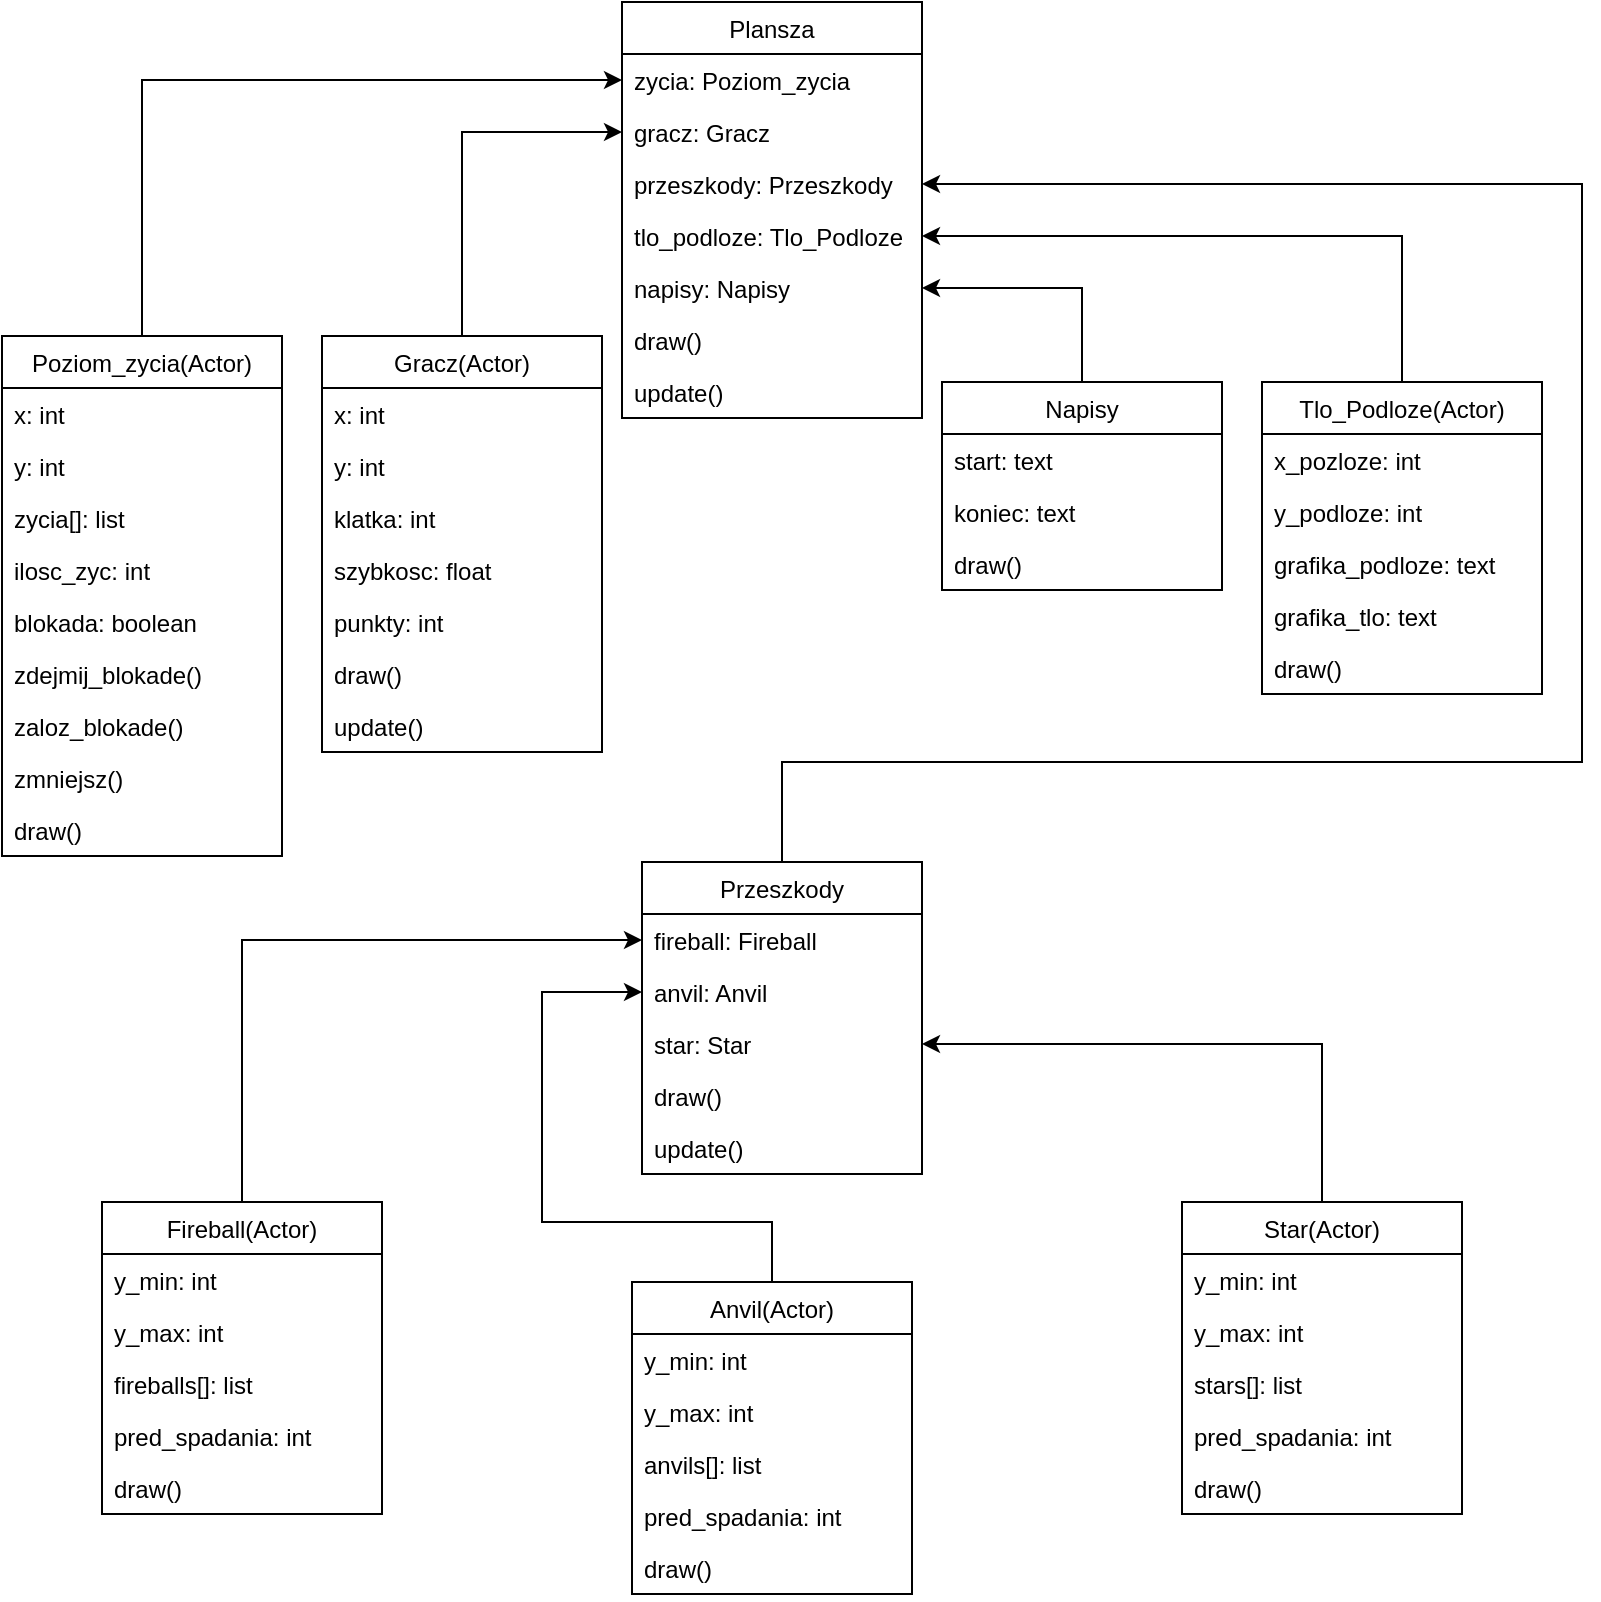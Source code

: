 <mxfile version="14.2.4" type="device"><diagram id="C5RBs43oDa-KdzZeNtuy" name="Page-1"><mxGraphModel dx="1278" dy="548" grid="1" gridSize="10" guides="1" tooltips="1" connect="1" arrows="1" fold="1" page="1" pageScale="1" pageWidth="827" pageHeight="1169" math="0" shadow="0"><root><mxCell id="WIyWlLk6GJQsqaUBKTNV-0"/><mxCell id="WIyWlLk6GJQsqaUBKTNV-1" parent="WIyWlLk6GJQsqaUBKTNV-0"/><mxCell id="CWLDSRaedKVr0SUng4vc-35" style="edgeStyle=orthogonalEdgeStyle;rounded=0;orthogonalLoop=1;jettySize=auto;html=1;exitX=0.5;exitY=0;exitDx=0;exitDy=0;entryX=0;entryY=0.5;entryDx=0;entryDy=0;" parent="WIyWlLk6GJQsqaUBKTNV-1" source="CWLDSRaedKVr0SUng4vc-0" target="CWLDSRaedKVr0SUng4vc-24" edge="1"><mxGeometry relative="1" as="geometry"/></mxCell><mxCell id="CWLDSRaedKVr0SUng4vc-0" value="Gracz(Actor)" style="swimlane;fontStyle=0;childLayout=stackLayout;horizontal=1;startSize=26;fillColor=none;horizontalStack=0;resizeParent=1;resizeParentMax=0;resizeLast=0;collapsible=1;marginBottom=0;" parent="WIyWlLk6GJQsqaUBKTNV-1" vertex="1"><mxGeometry x="170" y="177" width="140" height="208" as="geometry"/></mxCell><mxCell id="CWLDSRaedKVr0SUng4vc-1" value="x: int" style="text;strokeColor=none;fillColor=none;align=left;verticalAlign=top;spacingLeft=4;spacingRight=4;overflow=hidden;rotatable=0;points=[[0,0.5],[1,0.5]];portConstraint=eastwest;" parent="CWLDSRaedKVr0SUng4vc-0" vertex="1"><mxGeometry y="26" width="140" height="26" as="geometry"/></mxCell><mxCell id="CWLDSRaedKVr0SUng4vc-2" value="y: int" style="text;strokeColor=none;fillColor=none;align=left;verticalAlign=top;spacingLeft=4;spacingRight=4;overflow=hidden;rotatable=0;points=[[0,0.5],[1,0.5]];portConstraint=eastwest;" parent="CWLDSRaedKVr0SUng4vc-0" vertex="1"><mxGeometry y="52" width="140" height="26" as="geometry"/></mxCell><mxCell id="CWLDSRaedKVr0SUng4vc-3" value="klatka: int&#10;" style="text;strokeColor=none;fillColor=none;align=left;verticalAlign=top;spacingLeft=4;spacingRight=4;overflow=hidden;rotatable=0;points=[[0,0.5],[1,0.5]];portConstraint=eastwest;" parent="CWLDSRaedKVr0SUng4vc-0" vertex="1"><mxGeometry y="78" width="140" height="26" as="geometry"/></mxCell><mxCell id="CWLDSRaedKVr0SUng4vc-8" value="szybkosc: float" style="text;strokeColor=none;fillColor=none;align=left;verticalAlign=top;spacingLeft=4;spacingRight=4;overflow=hidden;rotatable=0;points=[[0,0.5],[1,0.5]];portConstraint=eastwest;" parent="CWLDSRaedKVr0SUng4vc-0" vertex="1"><mxGeometry y="104" width="140" height="26" as="geometry"/></mxCell><mxCell id="UdVUqjxEByzgbx5n5KOP-1" value="punkty: int" style="text;strokeColor=none;fillColor=none;align=left;verticalAlign=top;spacingLeft=4;spacingRight=4;overflow=hidden;rotatable=0;points=[[0,0.5],[1,0.5]];portConstraint=eastwest;" vertex="1" parent="CWLDSRaedKVr0SUng4vc-0"><mxGeometry y="130" width="140" height="26" as="geometry"/></mxCell><mxCell id="CWLDSRaedKVr0SUng4vc-16" value="draw()" style="text;strokeColor=none;fillColor=none;align=left;verticalAlign=top;spacingLeft=4;spacingRight=4;overflow=hidden;rotatable=0;points=[[0,0.5],[1,0.5]];portConstraint=eastwest;" parent="CWLDSRaedKVr0SUng4vc-0" vertex="1"><mxGeometry y="156" width="140" height="26" as="geometry"/></mxCell><mxCell id="CWLDSRaedKVr0SUng4vc-17" value="update()" style="text;strokeColor=none;fillColor=none;align=left;verticalAlign=top;spacingLeft=4;spacingRight=4;overflow=hidden;rotatable=0;points=[[0,0.5],[1,0.5]];portConstraint=eastwest;" parent="CWLDSRaedKVr0SUng4vc-0" vertex="1"><mxGeometry y="182" width="140" height="26" as="geometry"/></mxCell><mxCell id="CWLDSRaedKVr0SUng4vc-34" style="edgeStyle=orthogonalEdgeStyle;rounded=0;orthogonalLoop=1;jettySize=auto;html=1;exitX=0.5;exitY=0;exitDx=0;exitDy=0;entryX=0;entryY=0.5;entryDx=0;entryDy=0;" parent="WIyWlLk6GJQsqaUBKTNV-1" source="CWLDSRaedKVr0SUng4vc-9" target="CWLDSRaedKVr0SUng4vc-23" edge="1"><mxGeometry relative="1" as="geometry"/></mxCell><mxCell id="CWLDSRaedKVr0SUng4vc-9" value="Poziom_zycia(Actor)" style="swimlane;fontStyle=0;childLayout=stackLayout;horizontal=1;startSize=26;fillColor=none;horizontalStack=0;resizeParent=1;resizeParentMax=0;resizeLast=0;collapsible=1;marginBottom=0;" parent="WIyWlLk6GJQsqaUBKTNV-1" vertex="1"><mxGeometry x="10" y="177" width="140" height="260" as="geometry"/></mxCell><mxCell id="CWLDSRaedKVr0SUng4vc-10" value="x: int" style="text;strokeColor=none;fillColor=none;align=left;verticalAlign=top;spacingLeft=4;spacingRight=4;overflow=hidden;rotatable=0;points=[[0,0.5],[1,0.5]];portConstraint=eastwest;" parent="CWLDSRaedKVr0SUng4vc-9" vertex="1"><mxGeometry y="26" width="140" height="26" as="geometry"/></mxCell><mxCell id="CWLDSRaedKVr0SUng4vc-11" value="y: int" style="text;strokeColor=none;fillColor=none;align=left;verticalAlign=top;spacingLeft=4;spacingRight=4;overflow=hidden;rotatable=0;points=[[0,0.5],[1,0.5]];portConstraint=eastwest;" parent="CWLDSRaedKVr0SUng4vc-9" vertex="1"><mxGeometry y="52" width="140" height="26" as="geometry"/></mxCell><mxCell id="CWLDSRaedKVr0SUng4vc-78" value="zycia[]: list" style="text;strokeColor=none;fillColor=none;align=left;verticalAlign=top;spacingLeft=4;spacingRight=4;overflow=hidden;rotatable=0;points=[[0,0.5],[1,0.5]];portConstraint=eastwest;" parent="CWLDSRaedKVr0SUng4vc-9" vertex="1"><mxGeometry y="78" width="140" height="26" as="geometry"/></mxCell><mxCell id="CWLDSRaedKVr0SUng4vc-12" value="ilosc_zyc: int" style="text;strokeColor=none;fillColor=none;align=left;verticalAlign=top;spacingLeft=4;spacingRight=4;overflow=hidden;rotatable=0;points=[[0,0.5],[1,0.5]];portConstraint=eastwest;" parent="CWLDSRaedKVr0SUng4vc-9" vertex="1"><mxGeometry y="104" width="140" height="26" as="geometry"/></mxCell><mxCell id="CWLDSRaedKVr0SUng4vc-13" value="blokada: boolean" style="text;strokeColor=none;fillColor=none;align=left;verticalAlign=top;spacingLeft=4;spacingRight=4;overflow=hidden;rotatable=0;points=[[0,0.5],[1,0.5]];portConstraint=eastwest;" parent="CWLDSRaedKVr0SUng4vc-9" vertex="1"><mxGeometry y="130" width="140" height="26" as="geometry"/></mxCell><mxCell id="CWLDSRaedKVr0SUng4vc-18" value="zdejmij_blokade()" style="text;strokeColor=none;fillColor=none;align=left;verticalAlign=top;spacingLeft=4;spacingRight=4;overflow=hidden;rotatable=0;points=[[0,0.5],[1,0.5]];portConstraint=eastwest;" parent="CWLDSRaedKVr0SUng4vc-9" vertex="1"><mxGeometry y="156" width="140" height="26" as="geometry"/></mxCell><mxCell id="CWLDSRaedKVr0SUng4vc-19" value="zaloz_blokade()" style="text;strokeColor=none;fillColor=none;align=left;verticalAlign=top;spacingLeft=4;spacingRight=4;overflow=hidden;rotatable=0;points=[[0,0.5],[1,0.5]];portConstraint=eastwest;" parent="CWLDSRaedKVr0SUng4vc-9" vertex="1"><mxGeometry y="182" width="140" height="26" as="geometry"/></mxCell><mxCell id="CWLDSRaedKVr0SUng4vc-80" value="zmniejsz()" style="text;strokeColor=none;fillColor=none;align=left;verticalAlign=top;spacingLeft=4;spacingRight=4;overflow=hidden;rotatable=0;points=[[0,0.5],[1,0.5]];portConstraint=eastwest;" parent="CWLDSRaedKVr0SUng4vc-9" vertex="1"><mxGeometry y="208" width="140" height="26" as="geometry"/></mxCell><mxCell id="CWLDSRaedKVr0SUng4vc-20" value="draw()" style="text;strokeColor=none;fillColor=none;align=left;verticalAlign=top;spacingLeft=4;spacingRight=4;overflow=hidden;rotatable=0;points=[[0,0.5],[1,0.5]];portConstraint=eastwest;" parent="CWLDSRaedKVr0SUng4vc-9" vertex="1"><mxGeometry y="234" width="140" height="26" as="geometry"/></mxCell><mxCell id="CWLDSRaedKVr0SUng4vc-22" value="Plansza" style="swimlane;fontStyle=0;childLayout=stackLayout;horizontal=1;startSize=26;fillColor=none;horizontalStack=0;resizeParent=1;resizeParentMax=0;resizeLast=0;collapsible=1;marginBottom=0;" parent="WIyWlLk6GJQsqaUBKTNV-1" vertex="1"><mxGeometry x="320" y="10" width="150" height="208" as="geometry"/></mxCell><mxCell id="CWLDSRaedKVr0SUng4vc-23" value="zycia: Poziom_zycia" style="text;strokeColor=none;fillColor=none;align=left;verticalAlign=top;spacingLeft=4;spacingRight=4;overflow=hidden;rotatable=0;points=[[0,0.5],[1,0.5]];portConstraint=eastwest;" parent="CWLDSRaedKVr0SUng4vc-22" vertex="1"><mxGeometry y="26" width="150" height="26" as="geometry"/></mxCell><mxCell id="CWLDSRaedKVr0SUng4vc-24" value="gracz: Gracz" style="text;strokeColor=none;fillColor=none;align=left;verticalAlign=top;spacingLeft=4;spacingRight=4;overflow=hidden;rotatable=0;points=[[0,0.5],[1,0.5]];portConstraint=eastwest;" parent="CWLDSRaedKVr0SUng4vc-22" vertex="1"><mxGeometry y="52" width="150" height="26" as="geometry"/></mxCell><mxCell id="CWLDSRaedKVr0SUng4vc-36" value="przeszkody: Przeszkody" style="text;strokeColor=none;fillColor=none;align=left;verticalAlign=top;spacingLeft=4;spacingRight=4;overflow=hidden;rotatable=0;points=[[0,0.5],[1,0.5]];portConstraint=eastwest;" parent="CWLDSRaedKVr0SUng4vc-22" vertex="1"><mxGeometry y="78" width="150" height="26" as="geometry"/></mxCell><mxCell id="CWLDSRaedKVr0SUng4vc-37" value="tlo_podloze: Tlo_Podloze" style="text;strokeColor=none;fillColor=none;align=left;verticalAlign=top;spacingLeft=4;spacingRight=4;overflow=hidden;rotatable=0;points=[[0,0.5],[1,0.5]];portConstraint=eastwest;" parent="CWLDSRaedKVr0SUng4vc-22" vertex="1"><mxGeometry y="104" width="150" height="26" as="geometry"/></mxCell><mxCell id="CWLDSRaedKVr0SUng4vc-38" value="napisy: Napisy" style="text;strokeColor=none;fillColor=none;align=left;verticalAlign=top;spacingLeft=4;spacingRight=4;overflow=hidden;rotatable=0;points=[[0,0.5],[1,0.5]];portConstraint=eastwest;" parent="CWLDSRaedKVr0SUng4vc-22" vertex="1"><mxGeometry y="130" width="150" height="26" as="geometry"/></mxCell><mxCell id="CWLDSRaedKVr0SUng4vc-25" value="draw()&#10;" style="text;strokeColor=none;fillColor=none;align=left;verticalAlign=top;spacingLeft=4;spacingRight=4;overflow=hidden;rotatable=0;points=[[0,0.5],[1,0.5]];portConstraint=eastwest;" parent="CWLDSRaedKVr0SUng4vc-22" vertex="1"><mxGeometry y="156" width="150" height="26" as="geometry"/></mxCell><mxCell id="CWLDSRaedKVr0SUng4vc-26" value="update()" style="text;strokeColor=none;fillColor=none;align=left;verticalAlign=top;spacingLeft=4;spacingRight=4;overflow=hidden;rotatable=0;points=[[0,0.5],[1,0.5]];portConstraint=eastwest;" parent="CWLDSRaedKVr0SUng4vc-22" vertex="1"><mxGeometry y="182" width="150" height="26" as="geometry"/></mxCell><mxCell id="UdVUqjxEByzgbx5n5KOP-0" style="edgeStyle=orthogonalEdgeStyle;rounded=0;orthogonalLoop=1;jettySize=auto;html=1;exitX=0.5;exitY=0;exitDx=0;exitDy=0;entryX=1;entryY=0.5;entryDx=0;entryDy=0;" edge="1" parent="WIyWlLk6GJQsqaUBKTNV-1" source="CWLDSRaedKVr0SUng4vc-29" target="CWLDSRaedKVr0SUng4vc-36"><mxGeometry relative="1" as="geometry"><Array as="points"><mxPoint x="400" y="390"/><mxPoint x="800" y="390"/><mxPoint x="800" y="101"/></Array></mxGeometry></mxCell><mxCell id="CWLDSRaedKVr0SUng4vc-29" value="Przeszkody" style="swimlane;fontStyle=0;childLayout=stackLayout;horizontal=1;startSize=26;fillColor=none;horizontalStack=0;resizeParent=1;resizeParentMax=0;resizeLast=0;collapsible=1;marginBottom=0;" parent="WIyWlLk6GJQsqaUBKTNV-1" vertex="1"><mxGeometry x="330" y="440" width="140" height="156" as="geometry"/></mxCell><mxCell id="CWLDSRaedKVr0SUng4vc-30" value="fireball: Fireball" style="text;strokeColor=none;fillColor=none;align=left;verticalAlign=top;spacingLeft=4;spacingRight=4;overflow=hidden;rotatable=0;points=[[0,0.5],[1,0.5]];portConstraint=eastwest;" parent="CWLDSRaedKVr0SUng4vc-29" vertex="1"><mxGeometry y="26" width="140" height="26" as="geometry"/></mxCell><mxCell id="CWLDSRaedKVr0SUng4vc-31" value="anvil: Anvil" style="text;strokeColor=none;fillColor=none;align=left;verticalAlign=top;spacingLeft=4;spacingRight=4;overflow=hidden;rotatable=0;points=[[0,0.5],[1,0.5]];portConstraint=eastwest;" parent="CWLDSRaedKVr0SUng4vc-29" vertex="1"><mxGeometry y="52" width="140" height="26" as="geometry"/></mxCell><mxCell id="CWLDSRaedKVr0SUng4vc-32" value="star: Star" style="text;strokeColor=none;fillColor=none;align=left;verticalAlign=top;spacingLeft=4;spacingRight=4;overflow=hidden;rotatable=0;points=[[0,0.5],[1,0.5]];portConstraint=eastwest;" parent="CWLDSRaedKVr0SUng4vc-29" vertex="1"><mxGeometry y="78" width="140" height="26" as="geometry"/></mxCell><mxCell id="CWLDSRaedKVr0SUng4vc-75" value="draw()" style="text;strokeColor=none;fillColor=none;align=left;verticalAlign=top;spacingLeft=4;spacingRight=4;overflow=hidden;rotatable=0;points=[[0,0.5],[1,0.5]];portConstraint=eastwest;" parent="CWLDSRaedKVr0SUng4vc-29" vertex="1"><mxGeometry y="104" width="140" height="26" as="geometry"/></mxCell><mxCell id="CWLDSRaedKVr0SUng4vc-76" value="update()" style="text;strokeColor=none;fillColor=none;align=left;verticalAlign=top;spacingLeft=4;spacingRight=4;overflow=hidden;rotatable=0;points=[[0,0.5],[1,0.5]];portConstraint=eastwest;" parent="CWLDSRaedKVr0SUng4vc-29" vertex="1"><mxGeometry y="130" width="140" height="26" as="geometry"/></mxCell><mxCell id="CWLDSRaedKVr0SUng4vc-49" style="edgeStyle=orthogonalEdgeStyle;rounded=0;orthogonalLoop=1;jettySize=auto;html=1;exitX=0.5;exitY=0;exitDx=0;exitDy=0;entryX=1;entryY=0.5;entryDx=0;entryDy=0;" parent="WIyWlLk6GJQsqaUBKTNV-1" source="CWLDSRaedKVr0SUng4vc-39" target="CWLDSRaedKVr0SUng4vc-38" edge="1"><mxGeometry relative="1" as="geometry"/></mxCell><mxCell id="CWLDSRaedKVr0SUng4vc-39" value="Napisy" style="swimlane;fontStyle=0;childLayout=stackLayout;horizontal=1;startSize=26;fillColor=none;horizontalStack=0;resizeParent=1;resizeParentMax=0;resizeLast=0;collapsible=1;marginBottom=0;" parent="WIyWlLk6GJQsqaUBKTNV-1" vertex="1"><mxGeometry x="480" y="200" width="140" height="104" as="geometry"/></mxCell><mxCell id="CWLDSRaedKVr0SUng4vc-40" value="start: text" style="text;strokeColor=none;fillColor=none;align=left;verticalAlign=top;spacingLeft=4;spacingRight=4;overflow=hidden;rotatable=0;points=[[0,0.5],[1,0.5]];portConstraint=eastwest;" parent="CWLDSRaedKVr0SUng4vc-39" vertex="1"><mxGeometry y="26" width="140" height="26" as="geometry"/></mxCell><mxCell id="CWLDSRaedKVr0SUng4vc-81" value="koniec: text" style="text;strokeColor=none;fillColor=none;align=left;verticalAlign=top;spacingLeft=4;spacingRight=4;overflow=hidden;rotatable=0;points=[[0,0.5],[1,0.5]];portConstraint=eastwest;" parent="CWLDSRaedKVr0SUng4vc-39" vertex="1"><mxGeometry y="52" width="140" height="26" as="geometry"/></mxCell><mxCell id="CWLDSRaedKVr0SUng4vc-41" value="draw()" style="text;strokeColor=none;fillColor=none;align=left;verticalAlign=top;spacingLeft=4;spacingRight=4;overflow=hidden;rotatable=0;points=[[0,0.5],[1,0.5]];portConstraint=eastwest;" parent="CWLDSRaedKVr0SUng4vc-39" vertex="1"><mxGeometry y="78" width="140" height="26" as="geometry"/></mxCell><mxCell id="CWLDSRaedKVr0SUng4vc-48" style="edgeStyle=orthogonalEdgeStyle;rounded=0;orthogonalLoop=1;jettySize=auto;html=1;exitX=0.5;exitY=0;exitDx=0;exitDy=0;" parent="WIyWlLk6GJQsqaUBKTNV-1" source="CWLDSRaedKVr0SUng4vc-43" target="CWLDSRaedKVr0SUng4vc-37" edge="1"><mxGeometry relative="1" as="geometry"/></mxCell><mxCell id="CWLDSRaedKVr0SUng4vc-43" value="Tlo_Podloze(Actor)" style="swimlane;fontStyle=0;childLayout=stackLayout;horizontal=1;startSize=26;fillColor=none;horizontalStack=0;resizeParent=1;resizeParentMax=0;resizeLast=0;collapsible=1;marginBottom=0;" parent="WIyWlLk6GJQsqaUBKTNV-1" vertex="1"><mxGeometry x="640" y="200" width="140" height="156" as="geometry"/></mxCell><mxCell id="CWLDSRaedKVr0SUng4vc-44" value="x_pozloze: int" style="text;strokeColor=none;fillColor=none;align=left;verticalAlign=top;spacingLeft=4;spacingRight=4;overflow=hidden;rotatable=0;points=[[0,0.5],[1,0.5]];portConstraint=eastwest;" parent="CWLDSRaedKVr0SUng4vc-43" vertex="1"><mxGeometry y="26" width="140" height="26" as="geometry"/></mxCell><mxCell id="CWLDSRaedKVr0SUng4vc-45" value="y_podloze: int" style="text;strokeColor=none;fillColor=none;align=left;verticalAlign=top;spacingLeft=4;spacingRight=4;overflow=hidden;rotatable=0;points=[[0,0.5],[1,0.5]];portConstraint=eastwest;" parent="CWLDSRaedKVr0SUng4vc-43" vertex="1"><mxGeometry y="52" width="140" height="26" as="geometry"/></mxCell><mxCell id="CWLDSRaedKVr0SUng4vc-46" value="grafika_podloze: text" style="text;strokeColor=none;fillColor=none;align=left;verticalAlign=top;spacingLeft=4;spacingRight=4;overflow=hidden;rotatable=0;points=[[0,0.5],[1,0.5]];portConstraint=eastwest;" parent="CWLDSRaedKVr0SUng4vc-43" vertex="1"><mxGeometry y="78" width="140" height="26" as="geometry"/></mxCell><mxCell id="CWLDSRaedKVr0SUng4vc-47" value="grafika_tlo: text" style="text;strokeColor=none;fillColor=none;align=left;verticalAlign=top;spacingLeft=4;spacingRight=4;overflow=hidden;rotatable=0;points=[[0,0.5],[1,0.5]];portConstraint=eastwest;" parent="CWLDSRaedKVr0SUng4vc-43" vertex="1"><mxGeometry y="104" width="140" height="26" as="geometry"/></mxCell><mxCell id="CWLDSRaedKVr0SUng4vc-82" value="draw()" style="text;strokeColor=none;fillColor=none;align=left;verticalAlign=top;spacingLeft=4;spacingRight=4;overflow=hidden;rotatable=0;points=[[0,0.5],[1,0.5]];portConstraint=eastwest;" parent="CWLDSRaedKVr0SUng4vc-43" vertex="1"><mxGeometry y="130" width="140" height="26" as="geometry"/></mxCell><mxCell id="CWLDSRaedKVr0SUng4vc-74" style="edgeStyle=orthogonalEdgeStyle;rounded=0;orthogonalLoop=1;jettySize=auto;html=1;exitX=0.5;exitY=0;exitDx=0;exitDy=0;entryX=1;entryY=0.5;entryDx=0;entryDy=0;" parent="WIyWlLk6GJQsqaUBKTNV-1" source="CWLDSRaedKVr0SUng4vc-50" target="CWLDSRaedKVr0SUng4vc-32" edge="1"><mxGeometry relative="1" as="geometry"/></mxCell><mxCell id="CWLDSRaedKVr0SUng4vc-50" value="Star(Actor)" style="swimlane;fontStyle=0;childLayout=stackLayout;horizontal=1;startSize=26;fillColor=none;horizontalStack=0;resizeParent=1;resizeParentMax=0;resizeLast=0;collapsible=1;marginBottom=0;" parent="WIyWlLk6GJQsqaUBKTNV-1" vertex="1"><mxGeometry x="600" y="610" width="140" height="156" as="geometry"/></mxCell><mxCell id="CWLDSRaedKVr0SUng4vc-70" value="y_min: int" style="text;strokeColor=none;fillColor=none;align=left;verticalAlign=top;spacingLeft=4;spacingRight=4;overflow=hidden;rotatable=0;points=[[0,0.5],[1,0.5]];portConstraint=eastwest;" parent="CWLDSRaedKVr0SUng4vc-50" vertex="1"><mxGeometry y="26" width="140" height="26" as="geometry"/></mxCell><mxCell id="CWLDSRaedKVr0SUng4vc-69" value="y_max: int" style="text;strokeColor=none;fillColor=none;align=left;verticalAlign=top;spacingLeft=4;spacingRight=4;overflow=hidden;rotatable=0;points=[[0,0.5],[1,0.5]];portConstraint=eastwest;" parent="CWLDSRaedKVr0SUng4vc-50" vertex="1"><mxGeometry y="52" width="140" height="26" as="geometry"/></mxCell><mxCell id="CWLDSRaedKVr0SUng4vc-51" value="stars[]: list" style="text;strokeColor=none;fillColor=none;align=left;verticalAlign=top;spacingLeft=4;spacingRight=4;overflow=hidden;rotatable=0;points=[[0,0.5],[1,0.5]];portConstraint=eastwest;" parent="CWLDSRaedKVr0SUng4vc-50" vertex="1"><mxGeometry y="78" width="140" height="26" as="geometry"/></mxCell><mxCell id="CWLDSRaedKVr0SUng4vc-52" value="pred_spadania: int" style="text;strokeColor=none;fillColor=none;align=left;verticalAlign=top;spacingLeft=4;spacingRight=4;overflow=hidden;rotatable=0;points=[[0,0.5],[1,0.5]];portConstraint=eastwest;" parent="CWLDSRaedKVr0SUng4vc-50" vertex="1"><mxGeometry y="104" width="140" height="26" as="geometry"/></mxCell><mxCell id="CWLDSRaedKVr0SUng4vc-85" value="draw()" style="text;strokeColor=none;fillColor=none;align=left;verticalAlign=top;spacingLeft=4;spacingRight=4;overflow=hidden;rotatable=0;points=[[0,0.5],[1,0.5]];portConstraint=eastwest;" parent="CWLDSRaedKVr0SUng4vc-50" vertex="1"><mxGeometry y="130" width="140" height="26" as="geometry"/></mxCell><mxCell id="CWLDSRaedKVr0SUng4vc-77" style="edgeStyle=orthogonalEdgeStyle;rounded=0;orthogonalLoop=1;jettySize=auto;html=1;exitX=0.5;exitY=0;exitDx=0;exitDy=0;entryX=0;entryY=0.5;entryDx=0;entryDy=0;" parent="WIyWlLk6GJQsqaUBKTNV-1" source="CWLDSRaedKVr0SUng4vc-58" target="CWLDSRaedKVr0SUng4vc-31" edge="1"><mxGeometry relative="1" as="geometry"><Array as="points"><mxPoint x="395" y="620"/><mxPoint x="280" y="620"/><mxPoint x="280" y="505"/></Array></mxGeometry></mxCell><mxCell id="CWLDSRaedKVr0SUng4vc-58" value="Anvil(Actor)" style="swimlane;fontStyle=0;childLayout=stackLayout;horizontal=1;startSize=26;fillColor=none;horizontalStack=0;resizeParent=1;resizeParentMax=0;resizeLast=0;collapsible=1;marginBottom=0;" parent="WIyWlLk6GJQsqaUBKTNV-1" vertex="1"><mxGeometry x="325" y="650" width="140" height="156" as="geometry"/></mxCell><mxCell id="CWLDSRaedKVr0SUng4vc-68" value="y_min: int" style="text;strokeColor=none;fillColor=none;align=left;verticalAlign=top;spacingLeft=4;spacingRight=4;overflow=hidden;rotatable=0;points=[[0,0.5],[1,0.5]];portConstraint=eastwest;" parent="CWLDSRaedKVr0SUng4vc-58" vertex="1"><mxGeometry y="26" width="140" height="26" as="geometry"/></mxCell><mxCell id="CWLDSRaedKVr0SUng4vc-67" value="y_max: int" style="text;strokeColor=none;fillColor=none;align=left;verticalAlign=top;spacingLeft=4;spacingRight=4;overflow=hidden;rotatable=0;points=[[0,0.5],[1,0.5]];portConstraint=eastwest;" parent="CWLDSRaedKVr0SUng4vc-58" vertex="1"><mxGeometry y="52" width="140" height="26" as="geometry"/></mxCell><mxCell id="CWLDSRaedKVr0SUng4vc-59" value="anvils[]: list" style="text;strokeColor=none;fillColor=none;align=left;verticalAlign=top;spacingLeft=4;spacingRight=4;overflow=hidden;rotatable=0;points=[[0,0.5],[1,0.5]];portConstraint=eastwest;" parent="CWLDSRaedKVr0SUng4vc-58" vertex="1"><mxGeometry y="78" width="140" height="26" as="geometry"/></mxCell><mxCell id="CWLDSRaedKVr0SUng4vc-60" value="pred_spadania: int" style="text;strokeColor=none;fillColor=none;align=left;verticalAlign=top;spacingLeft=4;spacingRight=4;overflow=hidden;rotatable=0;points=[[0,0.5],[1,0.5]];portConstraint=eastwest;" parent="CWLDSRaedKVr0SUng4vc-58" vertex="1"><mxGeometry y="104" width="140" height="26" as="geometry"/></mxCell><mxCell id="CWLDSRaedKVr0SUng4vc-84" value="draw()" style="text;strokeColor=none;fillColor=none;align=left;verticalAlign=top;spacingLeft=4;spacingRight=4;overflow=hidden;rotatable=0;points=[[0,0.5],[1,0.5]];portConstraint=eastwest;" parent="CWLDSRaedKVr0SUng4vc-58" vertex="1"><mxGeometry y="130" width="140" height="26" as="geometry"/></mxCell><mxCell id="CWLDSRaedKVr0SUng4vc-72" style="edgeStyle=orthogonalEdgeStyle;rounded=0;orthogonalLoop=1;jettySize=auto;html=1;exitX=0.5;exitY=0;exitDx=0;exitDy=0;entryX=0;entryY=0.5;entryDx=0;entryDy=0;" parent="WIyWlLk6GJQsqaUBKTNV-1" source="CWLDSRaedKVr0SUng4vc-62" target="CWLDSRaedKVr0SUng4vc-30" edge="1"><mxGeometry relative="1" as="geometry"/></mxCell><mxCell id="CWLDSRaedKVr0SUng4vc-62" value="Fireball(Actor)" style="swimlane;fontStyle=0;childLayout=stackLayout;horizontal=1;startSize=26;fillColor=none;horizontalStack=0;resizeParent=1;resizeParentMax=0;resizeLast=0;collapsible=1;marginBottom=0;" parent="WIyWlLk6GJQsqaUBKTNV-1" vertex="1"><mxGeometry x="60" y="610" width="140" height="156" as="geometry"/></mxCell><mxCell id="CWLDSRaedKVr0SUng4vc-63" value="y_min: int" style="text;strokeColor=none;fillColor=none;align=left;verticalAlign=top;spacingLeft=4;spacingRight=4;overflow=hidden;rotatable=0;points=[[0,0.5],[1,0.5]];portConstraint=eastwest;" parent="CWLDSRaedKVr0SUng4vc-62" vertex="1"><mxGeometry y="26" width="140" height="26" as="geometry"/></mxCell><mxCell id="CWLDSRaedKVr0SUng4vc-64" value="y_max: int" style="text;strokeColor=none;fillColor=none;align=left;verticalAlign=top;spacingLeft=4;spacingRight=4;overflow=hidden;rotatable=0;points=[[0,0.5],[1,0.5]];portConstraint=eastwest;" parent="CWLDSRaedKVr0SUng4vc-62" vertex="1"><mxGeometry y="52" width="140" height="26" as="geometry"/></mxCell><mxCell id="CWLDSRaedKVr0SUng4vc-65" value="fireballs[]: list" style="text;strokeColor=none;fillColor=none;align=left;verticalAlign=top;spacingLeft=4;spacingRight=4;overflow=hidden;rotatable=0;points=[[0,0.5],[1,0.5]];portConstraint=eastwest;" parent="CWLDSRaedKVr0SUng4vc-62" vertex="1"><mxGeometry y="78" width="140" height="26" as="geometry"/></mxCell><mxCell id="CWLDSRaedKVr0SUng4vc-71" value="pred_spadania: int" style="text;strokeColor=none;fillColor=none;align=left;verticalAlign=top;spacingLeft=4;spacingRight=4;overflow=hidden;rotatable=0;points=[[0,0.5],[1,0.5]];portConstraint=eastwest;" parent="CWLDSRaedKVr0SUng4vc-62" vertex="1"><mxGeometry y="104" width="140" height="26" as="geometry"/></mxCell><mxCell id="CWLDSRaedKVr0SUng4vc-83" value="draw()" style="text;strokeColor=none;fillColor=none;align=left;verticalAlign=top;spacingLeft=4;spacingRight=4;overflow=hidden;rotatable=0;points=[[0,0.5],[1,0.5]];portConstraint=eastwest;" parent="CWLDSRaedKVr0SUng4vc-62" vertex="1"><mxGeometry y="130" width="140" height="26" as="geometry"/></mxCell></root></mxGraphModel></diagram></mxfile>